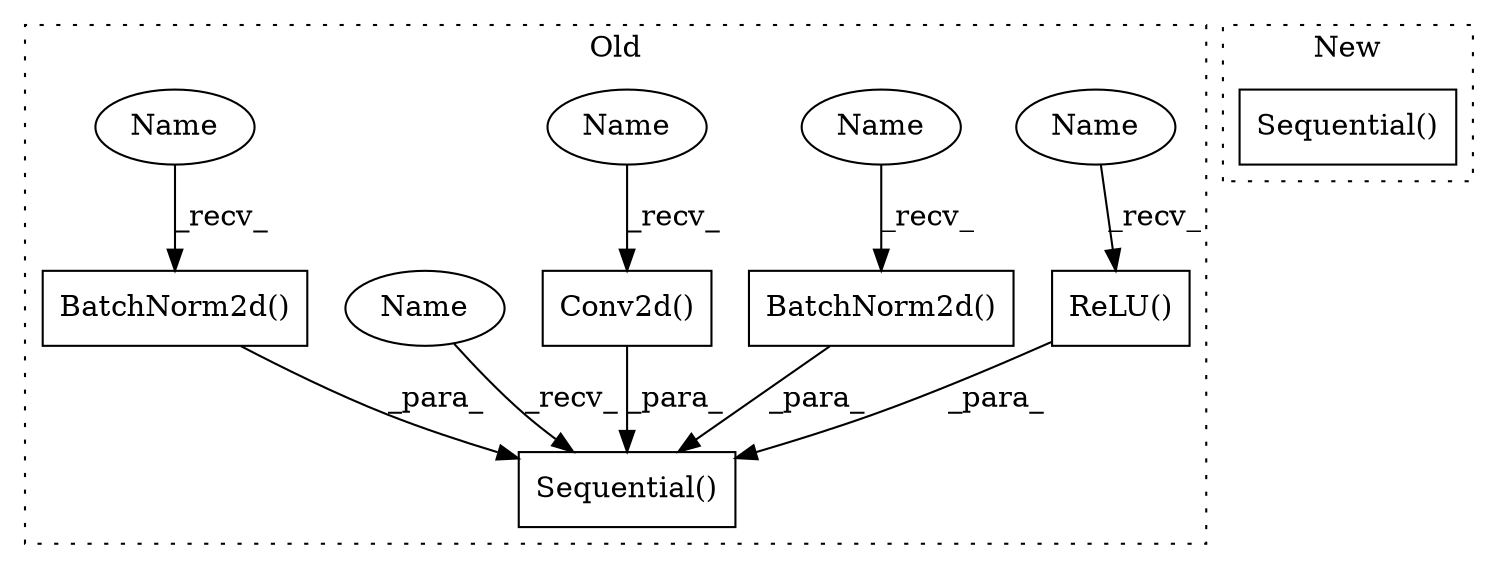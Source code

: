 digraph G {
subgraph cluster0 {
1 [label="BatchNorm2d()" a="75" s="1888,1905" l="15,1" shape="box"];
3 [label="BatchNorm2d()" a="75" s="1686,1704" l="15,1" shape="box"];
4 [label="Conv2d()" a="75" s="1530,1557" l="10,12" shape="box"];
5 [label="Sequential()" a="75" s="1485,1981" l="45,11" shape="box"];
6 [label="ReLU()" a="75" s="1820" l="9" shape="box"];
7 [label="Name" a="87" s="1820" l="2" shape="ellipse"];
8 [label="Name" a="87" s="1888" l="2" shape="ellipse"];
9 [label="Name" a="87" s="1530" l="2" shape="ellipse"];
10 [label="Name" a="87" s="1485" l="2" shape="ellipse"];
11 [label="Name" a="87" s="1686" l="2" shape="ellipse"];
label = "Old";
style="dotted";
}
subgraph cluster1 {
2 [label="Sequential()" a="75" s="1711,1986" l="45,11" shape="box"];
label = "New";
style="dotted";
}
1 -> 5 [label="_para_"];
3 -> 5 [label="_para_"];
4 -> 5 [label="_para_"];
6 -> 5 [label="_para_"];
7 -> 6 [label="_recv_"];
8 -> 1 [label="_recv_"];
9 -> 4 [label="_recv_"];
10 -> 5 [label="_recv_"];
11 -> 3 [label="_recv_"];
}